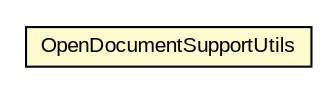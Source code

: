 #!/usr/local/bin/dot
#
# Class diagram 
# Generated by UMLGraph version R5_6-24-gf6e263 (http://www.umlgraph.org/)
#

digraph G {
	edge [fontname="arial",fontsize=10,labelfontname="arial",labelfontsize=10];
	node [fontname="arial",fontsize=10,shape=plaintext];
	nodesep=0.25;
	ranksep=0.5;
	// eu.europa.esig.dss.asic.OpenDocumentSupportUtils
	c466664 [label=<<table title="eu.europa.esig.dss.asic.OpenDocumentSupportUtils" border="0" cellborder="1" cellspacing="0" cellpadding="2" port="p" bgcolor="lemonChiffon" href="./OpenDocumentSupportUtils.html">
		<tr><td><table border="0" cellspacing="0" cellpadding="1">
<tr><td align="center" balign="center"> OpenDocumentSupportUtils </td></tr>
		</table></td></tr>
		</table>>, URL="./OpenDocumentSupportUtils.html", fontname="arial", fontcolor="black", fontsize=10.0];
}

